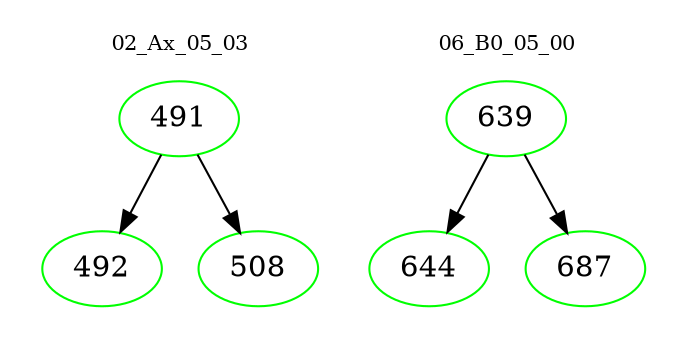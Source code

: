digraph{
subgraph cluster_0 {
color = white
label = "02_Ax_05_03";
fontsize=10;
T0_491 [label="491", color="green"]
T0_491 -> T0_492 [color="black"]
T0_492 [label="492", color="green"]
T0_491 -> T0_508 [color="black"]
T0_508 [label="508", color="green"]
}
subgraph cluster_1 {
color = white
label = "06_B0_05_00";
fontsize=10;
T1_639 [label="639", color="green"]
T1_639 -> T1_644 [color="black"]
T1_644 [label="644", color="green"]
T1_639 -> T1_687 [color="black"]
T1_687 [label="687", color="green"]
}
}
